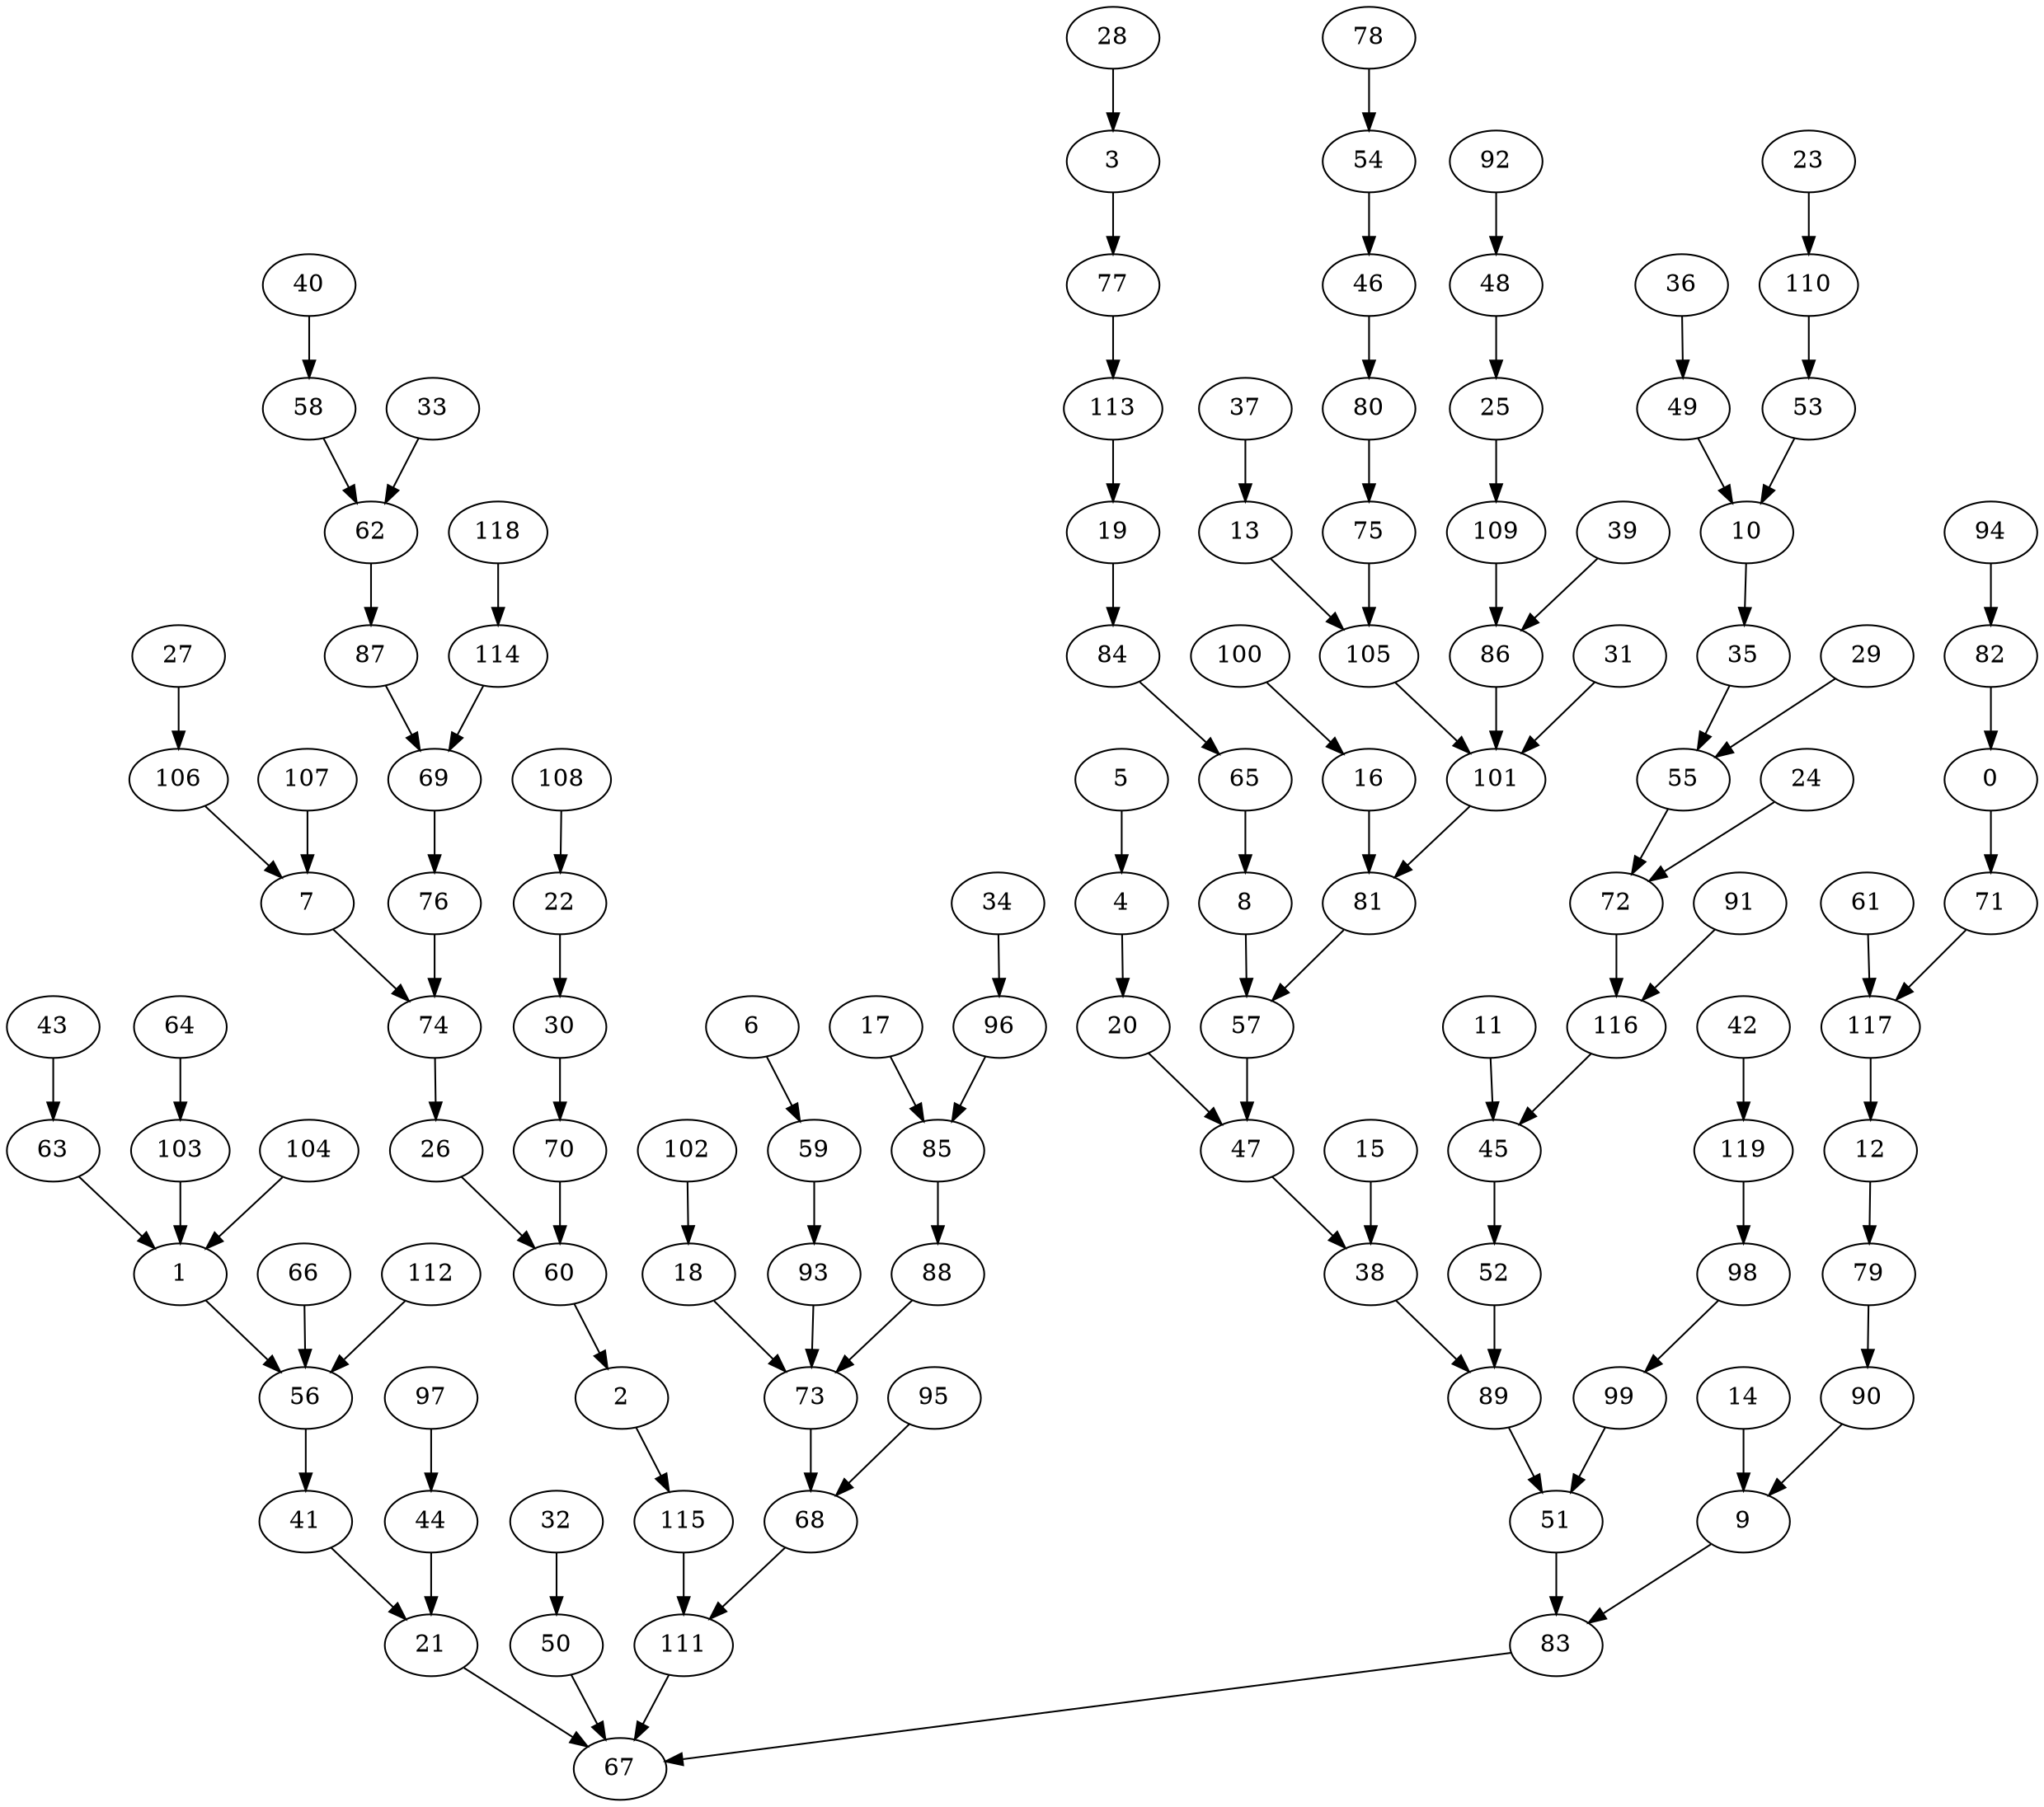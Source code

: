 strict digraph "" {
	0 -> 71;
	82 -> 0;
	1 -> 56;
	63 -> 1;
	103 -> 1;
	104 -> 1;
	2 -> 115;
	60 -> 2;
	3 -> 77;
	28 -> 3;
	4 -> 20;
	5 -> 4;
	7 -> 74;
	106 -> 7;
	107 -> 7;
	8 -> 57;
	65 -> 8;
	9 -> 83;
	14 -> 9;
	90 -> 9;
	10 -> 35;
	49 -> 10;
	53 -> 10;
	12 -> 79;
	117 -> 12;
	13 -> 105;
	37 -> 13;
	16 -> 81;
	100 -> 16;
	18 -> 73;
	102 -> 18;
	19 -> 84;
	113 -> 19;
	20 -> 47;
	21 -> 67;
	41 -> 21;
	44 -> 21;
	22 -> 30;
	108 -> 22;
	25 -> 109;
	48 -> 25;
	26 -> 60;
	74 -> 26;
	30 -> 70;
	35 -> 55;
	38 -> 89;
	15 -> 38;
	47 -> 38;
	56 -> 41;
	97 -> 44;
	45 -> 52;
	11 -> 45;
	116 -> 45;
	46 -> 80;
	54 -> 46;
	57 -> 47;
	92 -> 48;
	36 -> 49;
	50 -> 67;
	32 -> 50;
	51 -> 83;
	89 -> 51;
	99 -> 51;
	52 -> 89;
	110 -> 53;
	78 -> 54;
	55 -> 72;
	29 -> 55;
	66 -> 56;
	112 -> 56;
	81 -> 57;
	58 -> 62;
	40 -> 58;
	59 -> 93;
	6 -> 59;
	70 -> 60;
	62 -> 87;
	33 -> 62;
	43 -> 63;
	84 -> 65;
	83 -> 67;
	111 -> 67;
	68 -> 111;
	73 -> 68;
	95 -> 68;
	69 -> 76;
	87 -> 69;
	114 -> 69;
	71 -> 117;
	72 -> 116;
	24 -> 72;
	88 -> 73;
	93 -> 73;
	76 -> 74;
	75 -> 105;
	80 -> 75;
	77 -> 113;
	79 -> 90;
	101 -> 81;
	94 -> 82;
	85 -> 88;
	17 -> 85;
	96 -> 85;
	86 -> 101;
	39 -> 86;
	109 -> 86;
	34 -> 96;
	98 -> 99;
	119 -> 98;
	31 -> 101;
	105 -> 101;
	64 -> 103;
	27 -> 106;
	23 -> 110;
	115 -> 111;
	118 -> 114;
	91 -> 116;
	61 -> 117;
	42 -> 119;
}
